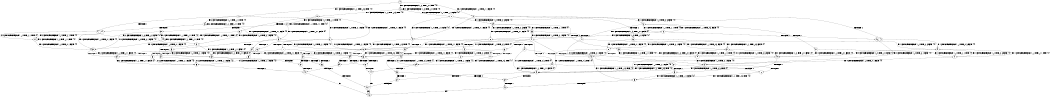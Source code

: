digraph BCG {
size = "7, 10.5";
center = TRUE;
node [shape = circle];
0 [peripheries = 2];
0 -> 1 [label = "EX !1 !ATOMIC_EXCH_BRANCH (1, +1, TRUE, +0, 3, TRUE) !{0}"];
0 -> 2 [label = "EX !2 !ATOMIC_EXCH_BRANCH (1, +1, TRUE, +1, 1, FALSE) !{0}"];
0 -> 3 [label = "EX !0 !ATOMIC_EXCH_BRANCH (1, +0, TRUE, +0, 1, TRUE) !{0}"];
1 -> 4 [label = "TERMINATE !1"];
1 -> 5 [label = "EX !2 !ATOMIC_EXCH_BRANCH (1, +1, TRUE, +1, 1, TRUE) !{0}"];
1 -> 6 [label = "EX !0 !ATOMIC_EXCH_BRANCH (1, +0, TRUE, +0, 1, FALSE) !{0}"];
2 -> 7 [label = "TERMINATE !2"];
2 -> 8 [label = "EX !1 !ATOMIC_EXCH_BRANCH (1, +1, TRUE, +0, 3, FALSE) !{0}"];
2 -> 9 [label = "EX !0 !ATOMIC_EXCH_BRANCH (1, +0, TRUE, +0, 1, FALSE) !{0}"];
3 -> 10 [label = "EX !1 !ATOMIC_EXCH_BRANCH (1, +1, TRUE, +0, 3, TRUE) !{0}"];
3 -> 11 [label = "EX !2 !ATOMIC_EXCH_BRANCH (1, +1, TRUE, +1, 1, FALSE) !{0}"];
3 -> 3 [label = "EX !0 !ATOMIC_EXCH_BRANCH (1, +0, TRUE, +0, 1, TRUE) !{0}"];
4 -> 12 [label = "EX !2 !ATOMIC_EXCH_BRANCH (1, +1, TRUE, +1, 1, TRUE) !{0}"];
4 -> 13 [label = "EX !0 !ATOMIC_EXCH_BRANCH (1, +0, TRUE, +0, 1, FALSE) !{0}"];
5 -> 14 [label = "TERMINATE !1"];
5 -> 15 [label = "EX !0 !ATOMIC_EXCH_BRANCH (1, +0, TRUE, +0, 1, FALSE) !{0}"];
5 -> 5 [label = "EX !2 !ATOMIC_EXCH_BRANCH (1, +1, TRUE, +1, 1, TRUE) !{0}"];
6 -> 16 [label = "TERMINATE !1"];
6 -> 17 [label = "TERMINATE !0"];
6 -> 18 [label = "EX !2 !ATOMIC_EXCH_BRANCH (1, +1, TRUE, +1, 1, FALSE) !{0}"];
7 -> 19 [label = "EX !1 !ATOMIC_EXCH_BRANCH (1, +1, TRUE, +0, 3, FALSE) !{0}"];
7 -> 20 [label = "EX !0 !ATOMIC_EXCH_BRANCH (1, +0, TRUE, +0, 1, FALSE) !{0}"];
8 -> 21 [label = "TERMINATE !2"];
8 -> 22 [label = "EX !0 !ATOMIC_EXCH_BRANCH (1, +0, TRUE, +0, 1, FALSE) !{0}"];
8 -> 23 [label = "EX !1 !ATOMIC_EXCH_BRANCH (1, +1, TRUE, +1, 1, TRUE) !{0}"];
9 -> 24 [label = "TERMINATE !2"];
9 -> 25 [label = "TERMINATE !0"];
9 -> 18 [label = "EX !1 !ATOMIC_EXCH_BRANCH (1, +1, TRUE, +0, 3, TRUE) !{0}"];
10 -> 26 [label = "TERMINATE !1"];
10 -> 27 [label = "EX !2 !ATOMIC_EXCH_BRANCH (1, +1, TRUE, +1, 1, TRUE) !{0}"];
10 -> 6 [label = "EX !0 !ATOMIC_EXCH_BRANCH (1, +0, TRUE, +0, 1, FALSE) !{0}"];
11 -> 28 [label = "TERMINATE !2"];
11 -> 29 [label = "EX !1 !ATOMIC_EXCH_BRANCH (1, +1, TRUE, +0, 3, FALSE) !{0}"];
11 -> 9 [label = "EX !0 !ATOMIC_EXCH_BRANCH (1, +0, TRUE, +0, 1, FALSE) !{0}"];
12 -> 30 [label = "EX !0 !ATOMIC_EXCH_BRANCH (1, +0, TRUE, +0, 1, FALSE) !{0}"];
12 -> 12 [label = "EX !2 !ATOMIC_EXCH_BRANCH (1, +1, TRUE, +1, 1, TRUE) !{0}"];
13 -> 31 [label = "TERMINATE !0"];
13 -> 32 [label = "EX !2 !ATOMIC_EXCH_BRANCH (1, +1, TRUE, +1, 1, FALSE) !{0}"];
14 -> 30 [label = "EX !0 !ATOMIC_EXCH_BRANCH (1, +0, TRUE, +0, 1, FALSE) !{0}"];
14 -> 12 [label = "EX !2 !ATOMIC_EXCH_BRANCH (1, +1, TRUE, +1, 1, TRUE) !{0}"];
15 -> 33 [label = "TERMINATE !1"];
15 -> 34 [label = "TERMINATE !0"];
15 -> 18 [label = "EX !2 !ATOMIC_EXCH_BRANCH (1, +1, TRUE, +1, 1, FALSE) !{0}"];
16 -> 31 [label = "TERMINATE !0"];
16 -> 32 [label = "EX !2 !ATOMIC_EXCH_BRANCH (1, +1, TRUE, +1, 1, FALSE) !{0}"];
17 -> 35 [label = "TERMINATE !1"];
17 -> 36 [label = "EX !2 !ATOMIC_EXCH_BRANCH (1, +1, TRUE, +1, 1, FALSE) !{1}"];
18 -> 37 [label = "TERMINATE !1"];
18 -> 38 [label = "TERMINATE !2"];
18 -> 39 [label = "TERMINATE !0"];
19 -> 40 [label = "EX !0 !ATOMIC_EXCH_BRANCH (1, +0, TRUE, +0, 1, FALSE) !{0}"];
19 -> 41 [label = "EX !1 !ATOMIC_EXCH_BRANCH (1, +1, TRUE, +1, 1, TRUE) !{0}"];
20 -> 42 [label = "TERMINATE !0"];
20 -> 43 [label = "EX !1 !ATOMIC_EXCH_BRANCH (1, +1, TRUE, +0, 3, TRUE) !{0}"];
21 -> 40 [label = "EX !0 !ATOMIC_EXCH_BRANCH (1, +0, TRUE, +0, 1, FALSE) !{0}"];
21 -> 41 [label = "EX !1 !ATOMIC_EXCH_BRANCH (1, +1, TRUE, +1, 1, TRUE) !{0}"];
22 -> 44 [label = "TERMINATE !2"];
22 -> 45 [label = "TERMINATE !0"];
22 -> 18 [label = "EX !1 !ATOMIC_EXCH_BRANCH (1, +1, TRUE, +1, 1, FALSE) !{0}"];
23 -> 46 [label = "TERMINATE !2"];
23 -> 47 [label = "EX !0 !ATOMIC_EXCH_BRANCH (1, +0, TRUE, +0, 1, FALSE) !{0}"];
23 -> 8 [label = "EX !1 !ATOMIC_EXCH_BRANCH (1, +1, TRUE, +0, 3, FALSE) !{0}"];
24 -> 42 [label = "TERMINATE !0"];
24 -> 43 [label = "EX !1 !ATOMIC_EXCH_BRANCH (1, +1, TRUE, +0, 3, TRUE) !{0}"];
25 -> 48 [label = "TERMINATE !2"];
25 -> 36 [label = "EX !1 !ATOMIC_EXCH_BRANCH (1, +1, TRUE, +0, 3, TRUE) !{1}"];
26 -> 49 [label = "EX !2 !ATOMIC_EXCH_BRANCH (1, +1, TRUE, +1, 1, TRUE) !{0}"];
26 -> 13 [label = "EX !0 !ATOMIC_EXCH_BRANCH (1, +0, TRUE, +0, 1, FALSE) !{0}"];
27 -> 50 [label = "TERMINATE !1"];
27 -> 27 [label = "EX !2 !ATOMIC_EXCH_BRANCH (1, +1, TRUE, +1, 1, TRUE) !{0}"];
27 -> 15 [label = "EX !0 !ATOMIC_EXCH_BRANCH (1, +0, TRUE, +0, 1, FALSE) !{0}"];
28 -> 51 [label = "EX !1 !ATOMIC_EXCH_BRANCH (1, +1, TRUE, +0, 3, FALSE) !{0}"];
28 -> 20 [label = "EX !0 !ATOMIC_EXCH_BRANCH (1, +0, TRUE, +0, 1, FALSE) !{0}"];
29 -> 52 [label = "TERMINATE !2"];
29 -> 53 [label = "EX !1 !ATOMIC_EXCH_BRANCH (1, +1, TRUE, +1, 1, TRUE) !{0}"];
29 -> 22 [label = "EX !0 !ATOMIC_EXCH_BRANCH (1, +0, TRUE, +0, 1, FALSE) !{0}"];
30 -> 54 [label = "TERMINATE !0"];
30 -> 32 [label = "EX !2 !ATOMIC_EXCH_BRANCH (1, +1, TRUE, +1, 1, FALSE) !{0}"];
31 -> 55 [label = "EX !2 !ATOMIC_EXCH_BRANCH (1, +1, TRUE, +1, 1, FALSE) !{2}"];
32 -> 56 [label = "TERMINATE !2"];
32 -> 57 [label = "TERMINATE !0"];
33 -> 54 [label = "TERMINATE !0"];
33 -> 32 [label = "EX !2 !ATOMIC_EXCH_BRANCH (1, +1, TRUE, +1, 1, FALSE) !{0}"];
34 -> 58 [label = "TERMINATE !1"];
34 -> 36 [label = "EX !2 !ATOMIC_EXCH_BRANCH (1, +1, TRUE, +1, 1, FALSE) !{1}"];
35 -> 55 [label = "EX !2 !ATOMIC_EXCH_BRANCH (1, +1, TRUE, +1, 1, FALSE) !{2}"];
36 -> 59 [label = "TERMINATE !1"];
36 -> 60 [label = "TERMINATE !2"];
37 -> 56 [label = "TERMINATE !2"];
37 -> 57 [label = "TERMINATE !0"];
38 -> 61 [label = "TERMINATE !1"];
38 -> 62 [label = "TERMINATE !0"];
39 -> 59 [label = "TERMINATE !1"];
39 -> 60 [label = "TERMINATE !2"];
40 -> 63 [label = "TERMINATE !0"];
40 -> 43 [label = "EX !1 !ATOMIC_EXCH_BRANCH (1, +1, TRUE, +1, 1, FALSE) !{0}"];
41 -> 64 [label = "EX !0 !ATOMIC_EXCH_BRANCH (1, +0, TRUE, +0, 1, FALSE) !{0}"];
41 -> 19 [label = "EX !1 !ATOMIC_EXCH_BRANCH (1, +1, TRUE, +0, 3, FALSE) !{0}"];
42 -> 65 [label = "EX !1 !ATOMIC_EXCH_BRANCH (1, +1, TRUE, +0, 3, TRUE) !{2}"];
43 -> 61 [label = "TERMINATE !1"];
43 -> 62 [label = "TERMINATE !0"];
44 -> 63 [label = "TERMINATE !0"];
44 -> 43 [label = "EX !1 !ATOMIC_EXCH_BRANCH (1, +1, TRUE, +1, 1, FALSE) !{0}"];
45 -> 66 [label = "TERMINATE !2"];
45 -> 36 [label = "EX !1 !ATOMIC_EXCH_BRANCH (1, +1, TRUE, +1, 1, FALSE) !{1}"];
46 -> 64 [label = "EX !0 !ATOMIC_EXCH_BRANCH (1, +0, TRUE, +0, 1, FALSE) !{0}"];
46 -> 19 [label = "EX !1 !ATOMIC_EXCH_BRANCH (1, +1, TRUE, +0, 3, FALSE) !{0}"];
47 -> 67 [label = "TERMINATE !2"];
47 -> 68 [label = "TERMINATE !0"];
47 -> 18 [label = "EX !1 !ATOMIC_EXCH_BRANCH (1, +1, TRUE, +0, 3, TRUE) !{0}"];
48 -> 69 [label = "EX !1 !ATOMIC_EXCH_BRANCH (1, +1, TRUE, +0, 3, TRUE) !{1}"];
49 -> 49 [label = "EX !2 !ATOMIC_EXCH_BRANCH (1, +1, TRUE, +1, 1, TRUE) !{0}"];
49 -> 30 [label = "EX !0 !ATOMIC_EXCH_BRANCH (1, +0, TRUE, +0, 1, FALSE) !{0}"];
50 -> 49 [label = "EX !2 !ATOMIC_EXCH_BRANCH (1, +1, TRUE, +1, 1, TRUE) !{0}"];
50 -> 30 [label = "EX !0 !ATOMIC_EXCH_BRANCH (1, +0, TRUE, +0, 1, FALSE) !{0}"];
51 -> 70 [label = "EX !1 !ATOMIC_EXCH_BRANCH (1, +1, TRUE, +1, 1, TRUE) !{0}"];
51 -> 40 [label = "EX !0 !ATOMIC_EXCH_BRANCH (1, +0, TRUE, +0, 1, FALSE) !{0}"];
52 -> 70 [label = "EX !1 !ATOMIC_EXCH_BRANCH (1, +1, TRUE, +1, 1, TRUE) !{0}"];
52 -> 40 [label = "EX !0 !ATOMIC_EXCH_BRANCH (1, +0, TRUE, +0, 1, FALSE) !{0}"];
53 -> 71 [label = "TERMINATE !2"];
53 -> 29 [label = "EX !1 !ATOMIC_EXCH_BRANCH (1, +1, TRUE, +0, 3, FALSE) !{0}"];
53 -> 47 [label = "EX !0 !ATOMIC_EXCH_BRANCH (1, +0, TRUE, +0, 1, FALSE) !{0}"];
54 -> 55 [label = "EX !2 !ATOMIC_EXCH_BRANCH (1, +1, TRUE, +1, 1, FALSE) !{2}"];
55 -> 72 [label = "TERMINATE !2"];
56 -> 73 [label = "TERMINATE !0"];
57 -> 72 [label = "TERMINATE !2"];
58 -> 55 [label = "EX !2 !ATOMIC_EXCH_BRANCH (1, +1, TRUE, +1, 1, FALSE) !{2}"];
59 -> 72 [label = "TERMINATE !2"];
60 -> 74 [label = "TERMINATE !1"];
61 -> 73 [label = "TERMINATE !0"];
62 -> 75 [label = "TERMINATE !1"];
63 -> 65 [label = "EX !1 !ATOMIC_EXCH_BRANCH (1, +1, TRUE, +1, 1, FALSE) !{2}"];
64 -> 76 [label = "TERMINATE !0"];
64 -> 43 [label = "EX !1 !ATOMIC_EXCH_BRANCH (1, +1, TRUE, +0, 3, TRUE) !{0}"];
65 -> 75 [label = "TERMINATE !1"];
66 -> 69 [label = "EX !1 !ATOMIC_EXCH_BRANCH (1, +1, TRUE, +1, 1, FALSE) !{1}"];
67 -> 76 [label = "TERMINATE !0"];
67 -> 43 [label = "EX !1 !ATOMIC_EXCH_BRANCH (1, +1, TRUE, +0, 3, TRUE) !{0}"];
68 -> 77 [label = "TERMINATE !2"];
68 -> 36 [label = "EX !1 !ATOMIC_EXCH_BRANCH (1, +1, TRUE, +0, 3, TRUE) !{1}"];
69 -> 74 [label = "TERMINATE !1"];
70 -> 51 [label = "EX !1 !ATOMIC_EXCH_BRANCH (1, +1, TRUE, +0, 3, FALSE) !{0}"];
70 -> 64 [label = "EX !0 !ATOMIC_EXCH_BRANCH (1, +0, TRUE, +0, 1, FALSE) !{0}"];
71 -> 51 [label = "EX !1 !ATOMIC_EXCH_BRANCH (1, +1, TRUE, +0, 3, FALSE) !{0}"];
71 -> 64 [label = "EX !0 !ATOMIC_EXCH_BRANCH (1, +0, TRUE, +0, 1, FALSE) !{0}"];
72 -> 78 [label = "exit"];
73 -> 78 [label = "exit"];
74 -> 78 [label = "exit"];
75 -> 78 [label = "exit"];
76 -> 65 [label = "EX !1 !ATOMIC_EXCH_BRANCH (1, +1, TRUE, +0, 3, TRUE) !{2}"];
77 -> 69 [label = "EX !1 !ATOMIC_EXCH_BRANCH (1, +1, TRUE, +0, 3, TRUE) !{1}"];
}
